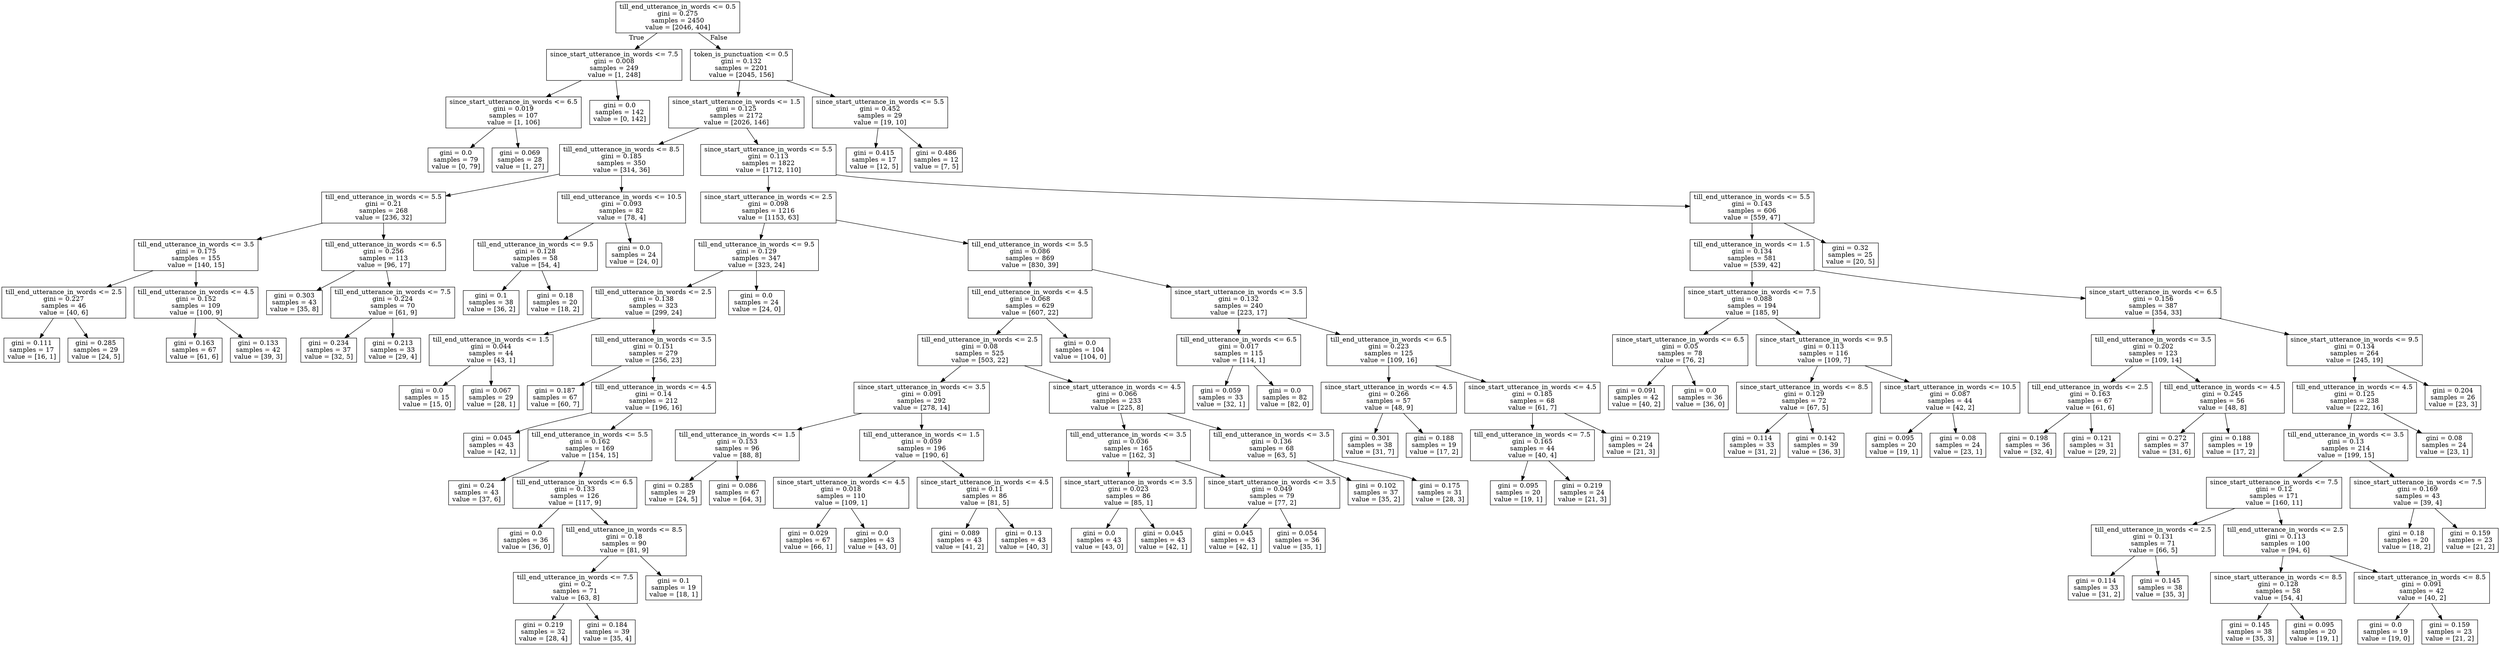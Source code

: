 digraph Tree {
node [shape=box] ;
0 [label="till_end_utterance_in_words <= 0.5\ngini = 0.275\nsamples = 2450\nvalue = [2046, 404]"] ;
1 [label="since_start_utterance_in_words <= 7.5\ngini = 0.008\nsamples = 249\nvalue = [1, 248]"] ;
0 -> 1 [labeldistance=2.5, labelangle=45, headlabel="True"] ;
2 [label="since_start_utterance_in_words <= 6.5\ngini = 0.019\nsamples = 107\nvalue = [1, 106]"] ;
1 -> 2 ;
3 [label="gini = 0.0\nsamples = 79\nvalue = [0, 79]"] ;
2 -> 3 ;
4 [label="gini = 0.069\nsamples = 28\nvalue = [1, 27]"] ;
2 -> 4 ;
5 [label="gini = 0.0\nsamples = 142\nvalue = [0, 142]"] ;
1 -> 5 ;
6 [label="token_is_punctuation <= 0.5\ngini = 0.132\nsamples = 2201\nvalue = [2045, 156]"] ;
0 -> 6 [labeldistance=2.5, labelangle=-45, headlabel="False"] ;
7 [label="since_start_utterance_in_words <= 1.5\ngini = 0.125\nsamples = 2172\nvalue = [2026, 146]"] ;
6 -> 7 ;
8 [label="till_end_utterance_in_words <= 8.5\ngini = 0.185\nsamples = 350\nvalue = [314, 36]"] ;
7 -> 8 ;
9 [label="till_end_utterance_in_words <= 5.5\ngini = 0.21\nsamples = 268\nvalue = [236, 32]"] ;
8 -> 9 ;
10 [label="till_end_utterance_in_words <= 3.5\ngini = 0.175\nsamples = 155\nvalue = [140, 15]"] ;
9 -> 10 ;
11 [label="till_end_utterance_in_words <= 2.5\ngini = 0.227\nsamples = 46\nvalue = [40, 6]"] ;
10 -> 11 ;
12 [label="gini = 0.111\nsamples = 17\nvalue = [16, 1]"] ;
11 -> 12 ;
13 [label="gini = 0.285\nsamples = 29\nvalue = [24, 5]"] ;
11 -> 13 ;
14 [label="till_end_utterance_in_words <= 4.5\ngini = 0.152\nsamples = 109\nvalue = [100, 9]"] ;
10 -> 14 ;
15 [label="gini = 0.163\nsamples = 67\nvalue = [61, 6]"] ;
14 -> 15 ;
16 [label="gini = 0.133\nsamples = 42\nvalue = [39, 3]"] ;
14 -> 16 ;
17 [label="till_end_utterance_in_words <= 6.5\ngini = 0.256\nsamples = 113\nvalue = [96, 17]"] ;
9 -> 17 ;
18 [label="gini = 0.303\nsamples = 43\nvalue = [35, 8]"] ;
17 -> 18 ;
19 [label="till_end_utterance_in_words <= 7.5\ngini = 0.224\nsamples = 70\nvalue = [61, 9]"] ;
17 -> 19 ;
20 [label="gini = 0.234\nsamples = 37\nvalue = [32, 5]"] ;
19 -> 20 ;
21 [label="gini = 0.213\nsamples = 33\nvalue = [29, 4]"] ;
19 -> 21 ;
22 [label="till_end_utterance_in_words <= 10.5\ngini = 0.093\nsamples = 82\nvalue = [78, 4]"] ;
8 -> 22 ;
23 [label="till_end_utterance_in_words <= 9.5\ngini = 0.128\nsamples = 58\nvalue = [54, 4]"] ;
22 -> 23 ;
24 [label="gini = 0.1\nsamples = 38\nvalue = [36, 2]"] ;
23 -> 24 ;
25 [label="gini = 0.18\nsamples = 20\nvalue = [18, 2]"] ;
23 -> 25 ;
26 [label="gini = 0.0\nsamples = 24\nvalue = [24, 0]"] ;
22 -> 26 ;
27 [label="since_start_utterance_in_words <= 5.5\ngini = 0.113\nsamples = 1822\nvalue = [1712, 110]"] ;
7 -> 27 ;
28 [label="since_start_utterance_in_words <= 2.5\ngini = 0.098\nsamples = 1216\nvalue = [1153, 63]"] ;
27 -> 28 ;
29 [label="till_end_utterance_in_words <= 9.5\ngini = 0.129\nsamples = 347\nvalue = [323, 24]"] ;
28 -> 29 ;
30 [label="till_end_utterance_in_words <= 2.5\ngini = 0.138\nsamples = 323\nvalue = [299, 24]"] ;
29 -> 30 ;
31 [label="till_end_utterance_in_words <= 1.5\ngini = 0.044\nsamples = 44\nvalue = [43, 1]"] ;
30 -> 31 ;
32 [label="gini = 0.0\nsamples = 15\nvalue = [15, 0]"] ;
31 -> 32 ;
33 [label="gini = 0.067\nsamples = 29\nvalue = [28, 1]"] ;
31 -> 33 ;
34 [label="till_end_utterance_in_words <= 3.5\ngini = 0.151\nsamples = 279\nvalue = [256, 23]"] ;
30 -> 34 ;
35 [label="gini = 0.187\nsamples = 67\nvalue = [60, 7]"] ;
34 -> 35 ;
36 [label="till_end_utterance_in_words <= 4.5\ngini = 0.14\nsamples = 212\nvalue = [196, 16]"] ;
34 -> 36 ;
37 [label="gini = 0.045\nsamples = 43\nvalue = [42, 1]"] ;
36 -> 37 ;
38 [label="till_end_utterance_in_words <= 5.5\ngini = 0.162\nsamples = 169\nvalue = [154, 15]"] ;
36 -> 38 ;
39 [label="gini = 0.24\nsamples = 43\nvalue = [37, 6]"] ;
38 -> 39 ;
40 [label="till_end_utterance_in_words <= 6.5\ngini = 0.133\nsamples = 126\nvalue = [117, 9]"] ;
38 -> 40 ;
41 [label="gini = 0.0\nsamples = 36\nvalue = [36, 0]"] ;
40 -> 41 ;
42 [label="till_end_utterance_in_words <= 8.5\ngini = 0.18\nsamples = 90\nvalue = [81, 9]"] ;
40 -> 42 ;
43 [label="till_end_utterance_in_words <= 7.5\ngini = 0.2\nsamples = 71\nvalue = [63, 8]"] ;
42 -> 43 ;
44 [label="gini = 0.219\nsamples = 32\nvalue = [28, 4]"] ;
43 -> 44 ;
45 [label="gini = 0.184\nsamples = 39\nvalue = [35, 4]"] ;
43 -> 45 ;
46 [label="gini = 0.1\nsamples = 19\nvalue = [18, 1]"] ;
42 -> 46 ;
47 [label="gini = 0.0\nsamples = 24\nvalue = [24, 0]"] ;
29 -> 47 ;
48 [label="till_end_utterance_in_words <= 5.5\ngini = 0.086\nsamples = 869\nvalue = [830, 39]"] ;
28 -> 48 ;
49 [label="till_end_utterance_in_words <= 4.5\ngini = 0.068\nsamples = 629\nvalue = [607, 22]"] ;
48 -> 49 ;
50 [label="till_end_utterance_in_words <= 2.5\ngini = 0.08\nsamples = 525\nvalue = [503, 22]"] ;
49 -> 50 ;
51 [label="since_start_utterance_in_words <= 3.5\ngini = 0.091\nsamples = 292\nvalue = [278, 14]"] ;
50 -> 51 ;
52 [label="till_end_utterance_in_words <= 1.5\ngini = 0.153\nsamples = 96\nvalue = [88, 8]"] ;
51 -> 52 ;
53 [label="gini = 0.285\nsamples = 29\nvalue = [24, 5]"] ;
52 -> 53 ;
54 [label="gini = 0.086\nsamples = 67\nvalue = [64, 3]"] ;
52 -> 54 ;
55 [label="till_end_utterance_in_words <= 1.5\ngini = 0.059\nsamples = 196\nvalue = [190, 6]"] ;
51 -> 55 ;
56 [label="since_start_utterance_in_words <= 4.5\ngini = 0.018\nsamples = 110\nvalue = [109, 1]"] ;
55 -> 56 ;
57 [label="gini = 0.029\nsamples = 67\nvalue = [66, 1]"] ;
56 -> 57 ;
58 [label="gini = 0.0\nsamples = 43\nvalue = [43, 0]"] ;
56 -> 58 ;
59 [label="since_start_utterance_in_words <= 4.5\ngini = 0.11\nsamples = 86\nvalue = [81, 5]"] ;
55 -> 59 ;
60 [label="gini = 0.089\nsamples = 43\nvalue = [41, 2]"] ;
59 -> 60 ;
61 [label="gini = 0.13\nsamples = 43\nvalue = [40, 3]"] ;
59 -> 61 ;
62 [label="since_start_utterance_in_words <= 4.5\ngini = 0.066\nsamples = 233\nvalue = [225, 8]"] ;
50 -> 62 ;
63 [label="till_end_utterance_in_words <= 3.5\ngini = 0.036\nsamples = 165\nvalue = [162, 3]"] ;
62 -> 63 ;
64 [label="since_start_utterance_in_words <= 3.5\ngini = 0.023\nsamples = 86\nvalue = [85, 1]"] ;
63 -> 64 ;
65 [label="gini = 0.0\nsamples = 43\nvalue = [43, 0]"] ;
64 -> 65 ;
66 [label="gini = 0.045\nsamples = 43\nvalue = [42, 1]"] ;
64 -> 66 ;
67 [label="since_start_utterance_in_words <= 3.5\ngini = 0.049\nsamples = 79\nvalue = [77, 2]"] ;
63 -> 67 ;
68 [label="gini = 0.045\nsamples = 43\nvalue = [42, 1]"] ;
67 -> 68 ;
69 [label="gini = 0.054\nsamples = 36\nvalue = [35, 1]"] ;
67 -> 69 ;
70 [label="till_end_utterance_in_words <= 3.5\ngini = 0.136\nsamples = 68\nvalue = [63, 5]"] ;
62 -> 70 ;
71 [label="gini = 0.102\nsamples = 37\nvalue = [35, 2]"] ;
70 -> 71 ;
72 [label="gini = 0.175\nsamples = 31\nvalue = [28, 3]"] ;
70 -> 72 ;
73 [label="gini = 0.0\nsamples = 104\nvalue = [104, 0]"] ;
49 -> 73 ;
74 [label="since_start_utterance_in_words <= 3.5\ngini = 0.132\nsamples = 240\nvalue = [223, 17]"] ;
48 -> 74 ;
75 [label="till_end_utterance_in_words <= 6.5\ngini = 0.017\nsamples = 115\nvalue = [114, 1]"] ;
74 -> 75 ;
76 [label="gini = 0.059\nsamples = 33\nvalue = [32, 1]"] ;
75 -> 76 ;
77 [label="gini = 0.0\nsamples = 82\nvalue = [82, 0]"] ;
75 -> 77 ;
78 [label="till_end_utterance_in_words <= 6.5\ngini = 0.223\nsamples = 125\nvalue = [109, 16]"] ;
74 -> 78 ;
79 [label="since_start_utterance_in_words <= 4.5\ngini = 0.266\nsamples = 57\nvalue = [48, 9]"] ;
78 -> 79 ;
80 [label="gini = 0.301\nsamples = 38\nvalue = [31, 7]"] ;
79 -> 80 ;
81 [label="gini = 0.188\nsamples = 19\nvalue = [17, 2]"] ;
79 -> 81 ;
82 [label="since_start_utterance_in_words <= 4.5\ngini = 0.185\nsamples = 68\nvalue = [61, 7]"] ;
78 -> 82 ;
83 [label="till_end_utterance_in_words <= 7.5\ngini = 0.165\nsamples = 44\nvalue = [40, 4]"] ;
82 -> 83 ;
84 [label="gini = 0.095\nsamples = 20\nvalue = [19, 1]"] ;
83 -> 84 ;
85 [label="gini = 0.219\nsamples = 24\nvalue = [21, 3]"] ;
83 -> 85 ;
86 [label="gini = 0.219\nsamples = 24\nvalue = [21, 3]"] ;
82 -> 86 ;
87 [label="till_end_utterance_in_words <= 5.5\ngini = 0.143\nsamples = 606\nvalue = [559, 47]"] ;
27 -> 87 ;
88 [label="till_end_utterance_in_words <= 1.5\ngini = 0.134\nsamples = 581\nvalue = [539, 42]"] ;
87 -> 88 ;
89 [label="since_start_utterance_in_words <= 7.5\ngini = 0.088\nsamples = 194\nvalue = [185, 9]"] ;
88 -> 89 ;
90 [label="since_start_utterance_in_words <= 6.5\ngini = 0.05\nsamples = 78\nvalue = [76, 2]"] ;
89 -> 90 ;
91 [label="gini = 0.091\nsamples = 42\nvalue = [40, 2]"] ;
90 -> 91 ;
92 [label="gini = 0.0\nsamples = 36\nvalue = [36, 0]"] ;
90 -> 92 ;
93 [label="since_start_utterance_in_words <= 9.5\ngini = 0.113\nsamples = 116\nvalue = [109, 7]"] ;
89 -> 93 ;
94 [label="since_start_utterance_in_words <= 8.5\ngini = 0.129\nsamples = 72\nvalue = [67, 5]"] ;
93 -> 94 ;
95 [label="gini = 0.114\nsamples = 33\nvalue = [31, 2]"] ;
94 -> 95 ;
96 [label="gini = 0.142\nsamples = 39\nvalue = [36, 3]"] ;
94 -> 96 ;
97 [label="since_start_utterance_in_words <= 10.5\ngini = 0.087\nsamples = 44\nvalue = [42, 2]"] ;
93 -> 97 ;
98 [label="gini = 0.095\nsamples = 20\nvalue = [19, 1]"] ;
97 -> 98 ;
99 [label="gini = 0.08\nsamples = 24\nvalue = [23, 1]"] ;
97 -> 99 ;
100 [label="since_start_utterance_in_words <= 6.5\ngini = 0.156\nsamples = 387\nvalue = [354, 33]"] ;
88 -> 100 ;
101 [label="till_end_utterance_in_words <= 3.5\ngini = 0.202\nsamples = 123\nvalue = [109, 14]"] ;
100 -> 101 ;
102 [label="till_end_utterance_in_words <= 2.5\ngini = 0.163\nsamples = 67\nvalue = [61, 6]"] ;
101 -> 102 ;
103 [label="gini = 0.198\nsamples = 36\nvalue = [32, 4]"] ;
102 -> 103 ;
104 [label="gini = 0.121\nsamples = 31\nvalue = [29, 2]"] ;
102 -> 104 ;
105 [label="till_end_utterance_in_words <= 4.5\ngini = 0.245\nsamples = 56\nvalue = [48, 8]"] ;
101 -> 105 ;
106 [label="gini = 0.272\nsamples = 37\nvalue = [31, 6]"] ;
105 -> 106 ;
107 [label="gini = 0.188\nsamples = 19\nvalue = [17, 2]"] ;
105 -> 107 ;
108 [label="since_start_utterance_in_words <= 9.5\ngini = 0.134\nsamples = 264\nvalue = [245, 19]"] ;
100 -> 108 ;
109 [label="till_end_utterance_in_words <= 4.5\ngini = 0.125\nsamples = 238\nvalue = [222, 16]"] ;
108 -> 109 ;
110 [label="till_end_utterance_in_words <= 3.5\ngini = 0.13\nsamples = 214\nvalue = [199, 15]"] ;
109 -> 110 ;
111 [label="since_start_utterance_in_words <= 7.5\ngini = 0.12\nsamples = 171\nvalue = [160, 11]"] ;
110 -> 111 ;
112 [label="till_end_utterance_in_words <= 2.5\ngini = 0.131\nsamples = 71\nvalue = [66, 5]"] ;
111 -> 112 ;
113 [label="gini = 0.114\nsamples = 33\nvalue = [31, 2]"] ;
112 -> 113 ;
114 [label="gini = 0.145\nsamples = 38\nvalue = [35, 3]"] ;
112 -> 114 ;
115 [label="till_end_utterance_in_words <= 2.5\ngini = 0.113\nsamples = 100\nvalue = [94, 6]"] ;
111 -> 115 ;
116 [label="since_start_utterance_in_words <= 8.5\ngini = 0.128\nsamples = 58\nvalue = [54, 4]"] ;
115 -> 116 ;
117 [label="gini = 0.145\nsamples = 38\nvalue = [35, 3]"] ;
116 -> 117 ;
118 [label="gini = 0.095\nsamples = 20\nvalue = [19, 1]"] ;
116 -> 118 ;
119 [label="since_start_utterance_in_words <= 8.5\ngini = 0.091\nsamples = 42\nvalue = [40, 2]"] ;
115 -> 119 ;
120 [label="gini = 0.0\nsamples = 19\nvalue = [19, 0]"] ;
119 -> 120 ;
121 [label="gini = 0.159\nsamples = 23\nvalue = [21, 2]"] ;
119 -> 121 ;
122 [label="since_start_utterance_in_words <= 7.5\ngini = 0.169\nsamples = 43\nvalue = [39, 4]"] ;
110 -> 122 ;
123 [label="gini = 0.18\nsamples = 20\nvalue = [18, 2]"] ;
122 -> 123 ;
124 [label="gini = 0.159\nsamples = 23\nvalue = [21, 2]"] ;
122 -> 124 ;
125 [label="gini = 0.08\nsamples = 24\nvalue = [23, 1]"] ;
109 -> 125 ;
126 [label="gini = 0.204\nsamples = 26\nvalue = [23, 3]"] ;
108 -> 126 ;
127 [label="gini = 0.32\nsamples = 25\nvalue = [20, 5]"] ;
87 -> 127 ;
128 [label="since_start_utterance_in_words <= 5.5\ngini = 0.452\nsamples = 29\nvalue = [19, 10]"] ;
6 -> 128 ;
129 [label="gini = 0.415\nsamples = 17\nvalue = [12, 5]"] ;
128 -> 129 ;
130 [label="gini = 0.486\nsamples = 12\nvalue = [7, 5]"] ;
128 -> 130 ;
}